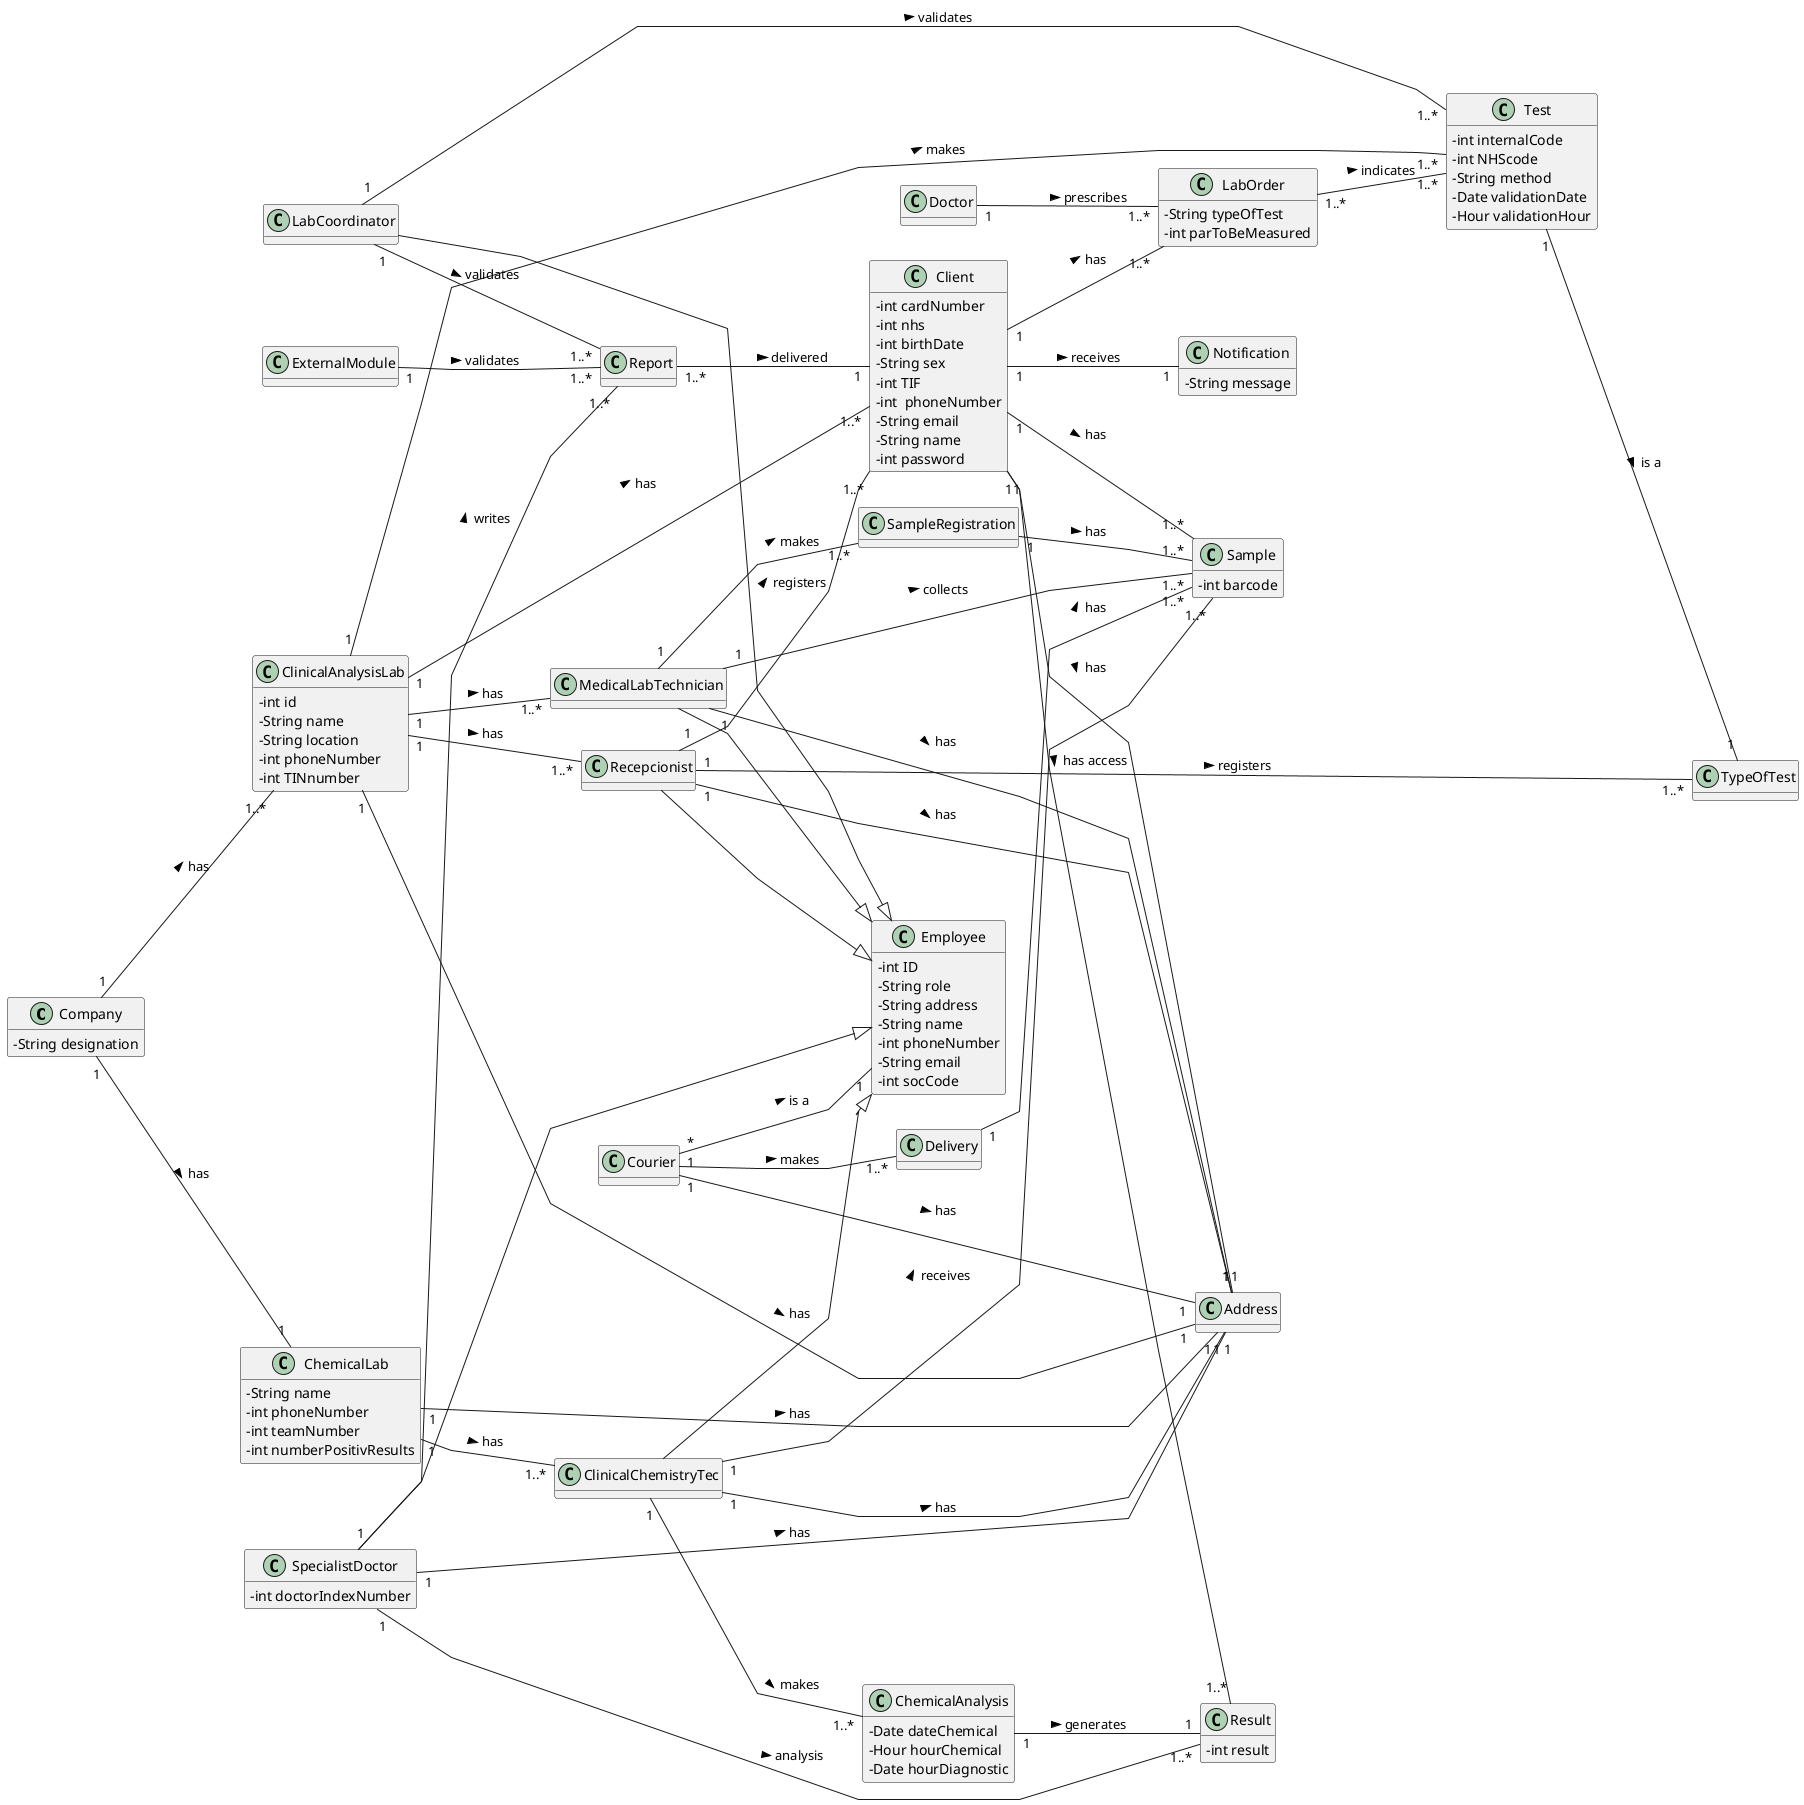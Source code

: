 @startuml
skinparam classAttributeIconSize 0
hide methods
left to right direction
skinparam linetype polyline


class Company{
-String designation

}

 

class ClinicalAnalysisLab{
-int id
-String name
-String location
-int phoneNumber
-int TINnumber

}

 

class Test{
-int internalCode
-int NHScode
-String method
-Date validationDate
-Hour validationHour
}

 

class ChemicalLab{
-String name
-int phoneNumber
-int teamNumber
-int numberPositivResults
}

 

class ChemicalAnalysis{
-Date dateChemical
-Hour hourChemical
-Date hourDiagnostic
}

class Notification{
-String message
}
 

class Sample{
-int barcode
}

 

class Client{
-int cardNumber
-int nhs
-int birthDate
-String sex
-int TIF
-int  phoneNumber
-String email
-String name
-int password
}

 

class LabOrder{
-String typeOfTest
-int parToBeMeasured
}

 

class Doctor{

}


class Recepcionist{

}

class Address{

}

 


class SpecialistDoctor{
-int doctorIndexNumber
 
}

 

class Result{
-int result


}

 

class ExternalModule{

 

}

 

class Report{

 

}

 

class ClinicalChemistryTec{

}

 

class MedicalLabTechnician{

}

 

class TypeOfTest{

 

}

class Test{

 

}

 

class Courier{

}

class Employee{
-int ID
-String role
-String address
-String name
-int phoneNumber
-String email
-int socCode
  
}

class Delivery{

}


class LabCoordinator{
 
}


class SampleRegistration{

}
 
Client"1" -- "1" Address : has >
Recepcionist"1" -- "1" Address : has >
SpecialistDoctor"1" -- "1" Address : has >
ClinicalAnalysisLab"1" -- "1" Address : has >
ChemicalLab"1" -- "1" Address : has >
ClinicalChemistryTec"1" -- "1" Address : has >
MedicalLabTechnician"1" -- "1" Address : has >
Courier "1" -- "1" Address : has >

Company "1" -- "1..*" ClinicalAnalysisLab : has >
Company "1" -- "1" ChemicalLab : has >

Courier "1" -- "1..*" Delivery : makes >
Delivery "1" -- "1..*" Sample : has >

ClinicalAnalysisLab "1" -- "1..*" Test : makes >
ClinicalAnalysisLab "1" -- "1..*" MedicalLabTechnician : has >
ClinicalAnalysisLab "1" -- "1..*" Recepcionist : has >
ClinicalAnalysisLab "1" -- "1..*" Client : has >

Test "1" -- "1" TypeOfTest : is a >
 
ChemicalLab "1" -- "1..*" ClinicalChemistryTec : has >

SpecialistDoctor --|> Employee 
ClinicalChemistryTec --|>  Employee 
MedicalLabTechnician --|>  Employee 
Courier "*" -- "1" Employee : is a >
Recepcionist --|> Employee 
LabCoordinator --|> Employee
 

Client "1" -- "1..*" LabOrder : has >
Client "1" -- "1..*" Result : has access >
Client "1" -- "1..*" Sample : has >
Client"1" -- "1" Notification : receives >

Doctor "1" -- "1..*" LabOrder : prescribes >

Recepcionist "1" -- "1..*" Client : registers >
Recepcionist "1" -- "1..*" TypeOfTest : registers >

SpecialistDoctor "1" -- "1..*" Result : analysis >
SpecialistDoctor "1" -- "1..*" Report : writes >

ExternalModule "1" -- "1..*" Report : validates >

Report "1..*" -- "1" Client : delivered >

 

LabCoordinator "1" --"1..*" Report : validates >
LabCoordinator "1" --"1..*" Test : validates >

 

ClinicalChemistryTec "1" -- "1..*" Sample : receives >
ClinicalChemistryTec "1" -- "1..*" ChemicalAnalysis : makes >


 

ChemicalAnalysis "1" -- "1" Result : generates >

 

MedicalLabTechnician "1" -- "1..*" Sample : collects >
MedicalLabTechnician "1" -- "1..*" SampleRegistration : makes >


SampleRegistration "1" -- "1..*" Sample : has >


LabOrder "1..*" -- "1..*" Test : indicates >

 

@enduml